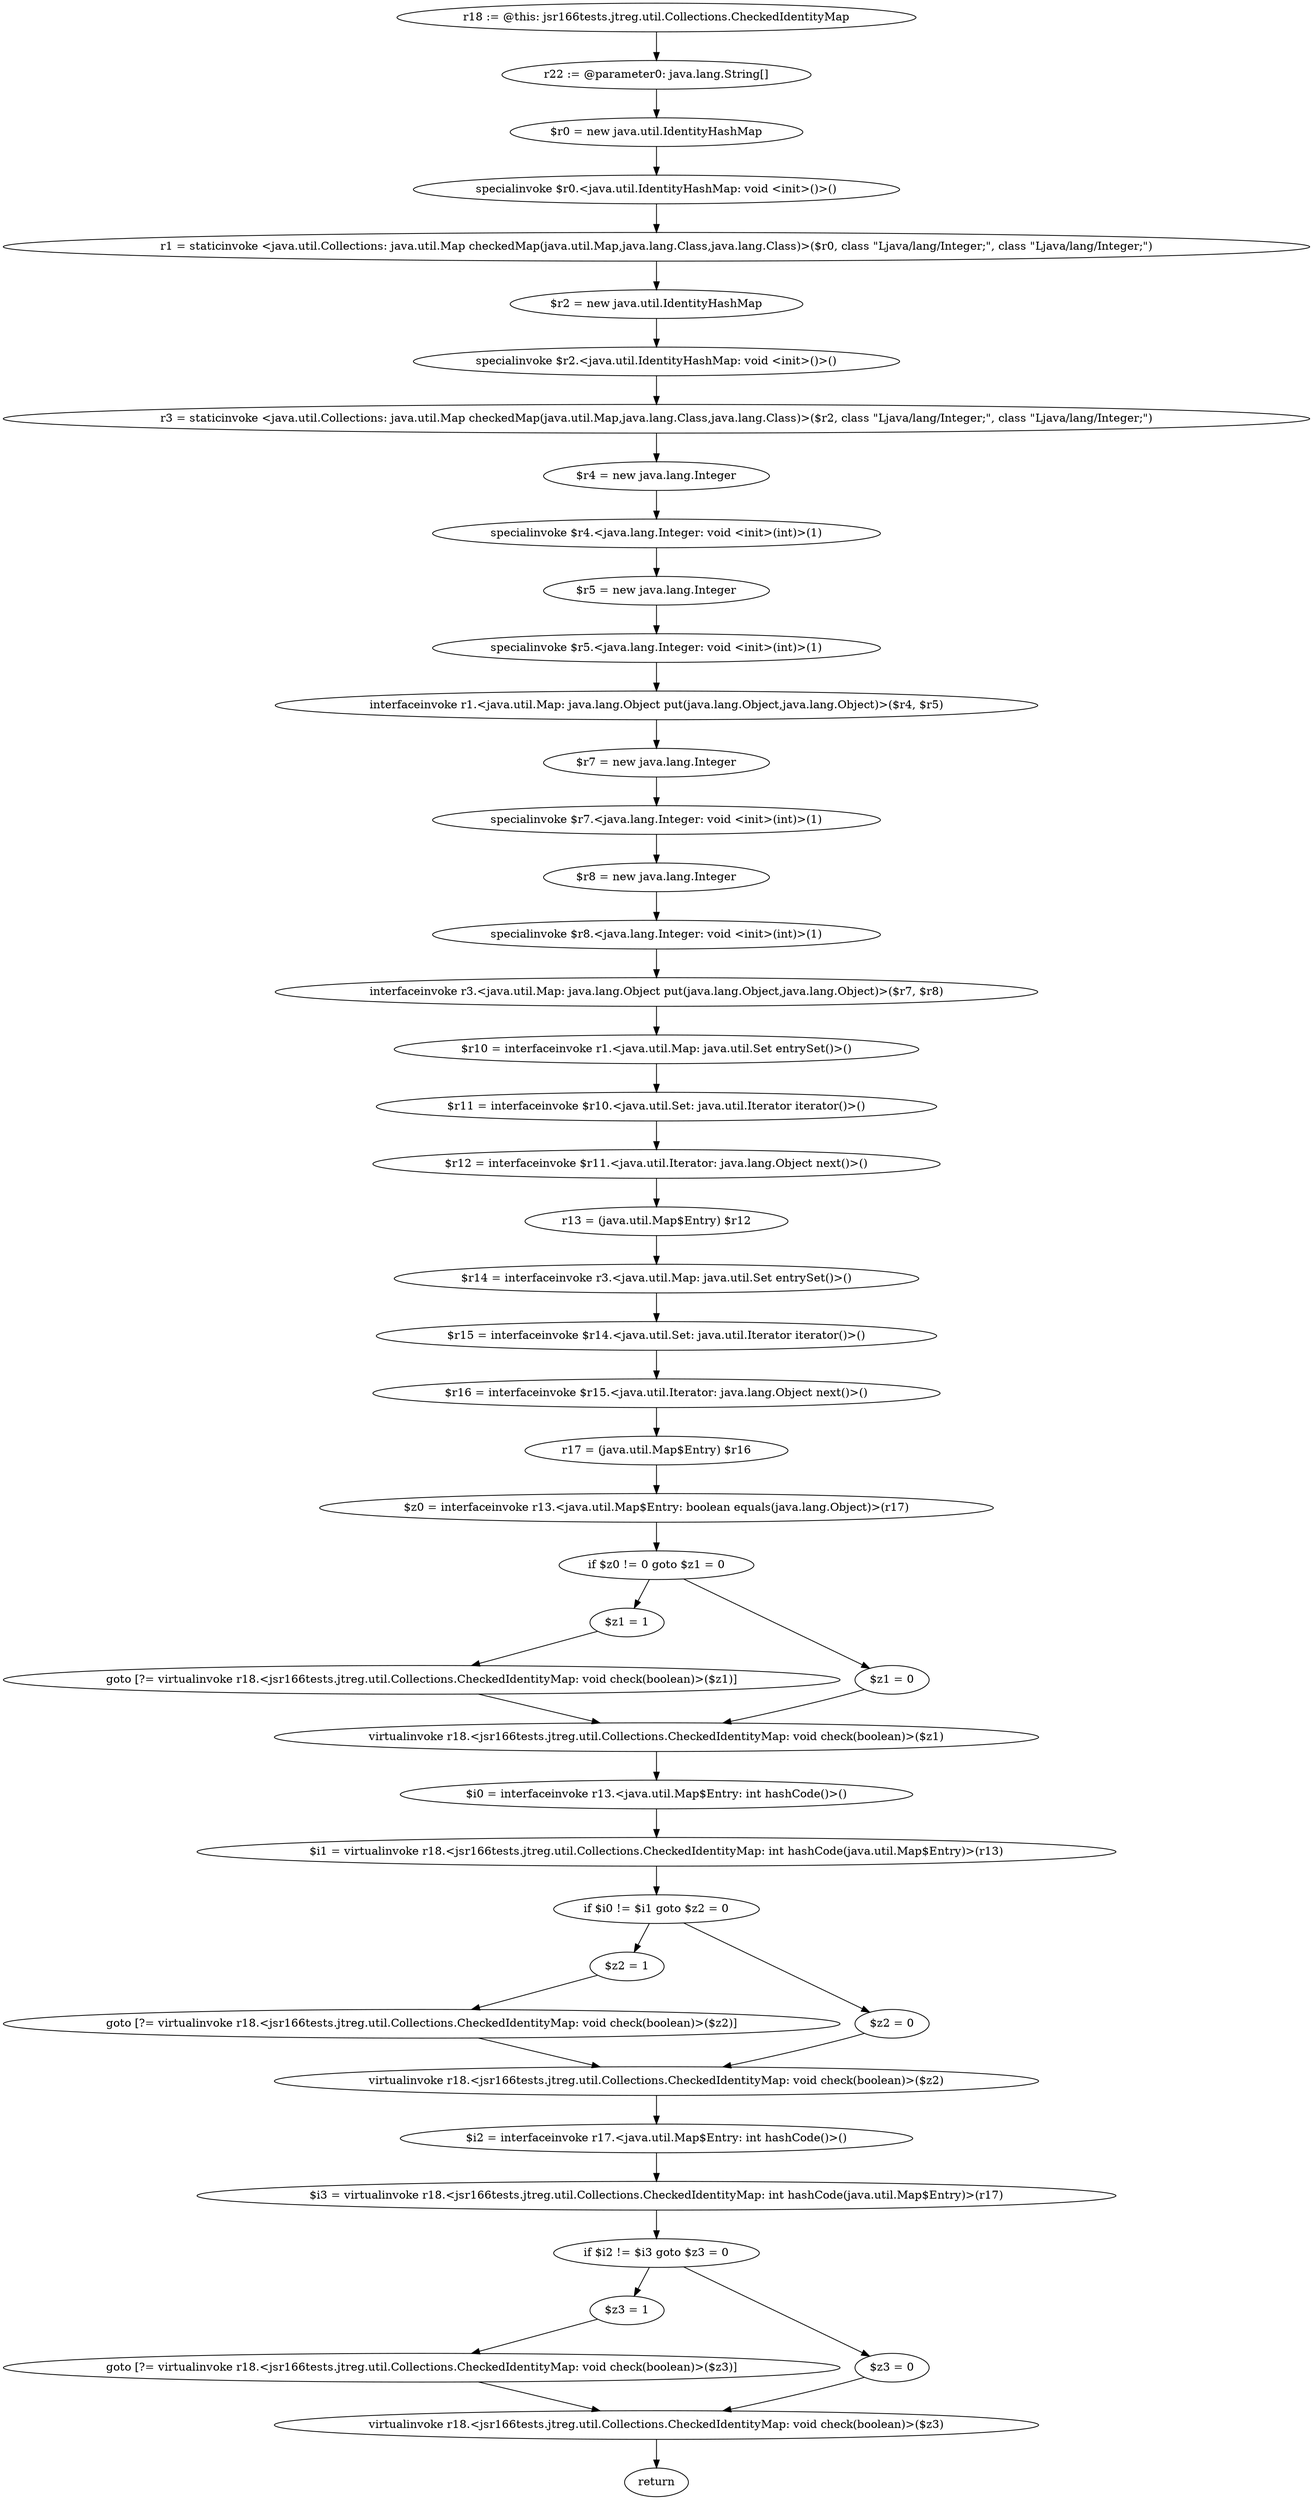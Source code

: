 digraph "unitGraph" {
    "r18 := @this: jsr166tests.jtreg.util.Collections.CheckedIdentityMap"
    "r22 := @parameter0: java.lang.String[]"
    "$r0 = new java.util.IdentityHashMap"
    "specialinvoke $r0.<java.util.IdentityHashMap: void <init>()>()"
    "r1 = staticinvoke <java.util.Collections: java.util.Map checkedMap(java.util.Map,java.lang.Class,java.lang.Class)>($r0, class \"Ljava/lang/Integer;\", class \"Ljava/lang/Integer;\")"
    "$r2 = new java.util.IdentityHashMap"
    "specialinvoke $r2.<java.util.IdentityHashMap: void <init>()>()"
    "r3 = staticinvoke <java.util.Collections: java.util.Map checkedMap(java.util.Map,java.lang.Class,java.lang.Class)>($r2, class \"Ljava/lang/Integer;\", class \"Ljava/lang/Integer;\")"
    "$r4 = new java.lang.Integer"
    "specialinvoke $r4.<java.lang.Integer: void <init>(int)>(1)"
    "$r5 = new java.lang.Integer"
    "specialinvoke $r5.<java.lang.Integer: void <init>(int)>(1)"
    "interfaceinvoke r1.<java.util.Map: java.lang.Object put(java.lang.Object,java.lang.Object)>($r4, $r5)"
    "$r7 = new java.lang.Integer"
    "specialinvoke $r7.<java.lang.Integer: void <init>(int)>(1)"
    "$r8 = new java.lang.Integer"
    "specialinvoke $r8.<java.lang.Integer: void <init>(int)>(1)"
    "interfaceinvoke r3.<java.util.Map: java.lang.Object put(java.lang.Object,java.lang.Object)>($r7, $r8)"
    "$r10 = interfaceinvoke r1.<java.util.Map: java.util.Set entrySet()>()"
    "$r11 = interfaceinvoke $r10.<java.util.Set: java.util.Iterator iterator()>()"
    "$r12 = interfaceinvoke $r11.<java.util.Iterator: java.lang.Object next()>()"
    "r13 = (java.util.Map$Entry) $r12"
    "$r14 = interfaceinvoke r3.<java.util.Map: java.util.Set entrySet()>()"
    "$r15 = interfaceinvoke $r14.<java.util.Set: java.util.Iterator iterator()>()"
    "$r16 = interfaceinvoke $r15.<java.util.Iterator: java.lang.Object next()>()"
    "r17 = (java.util.Map$Entry) $r16"
    "$z0 = interfaceinvoke r13.<java.util.Map$Entry: boolean equals(java.lang.Object)>(r17)"
    "if $z0 != 0 goto $z1 = 0"
    "$z1 = 1"
    "goto [?= virtualinvoke r18.<jsr166tests.jtreg.util.Collections.CheckedIdentityMap: void check(boolean)>($z1)]"
    "$z1 = 0"
    "virtualinvoke r18.<jsr166tests.jtreg.util.Collections.CheckedIdentityMap: void check(boolean)>($z1)"
    "$i0 = interfaceinvoke r13.<java.util.Map$Entry: int hashCode()>()"
    "$i1 = virtualinvoke r18.<jsr166tests.jtreg.util.Collections.CheckedIdentityMap: int hashCode(java.util.Map$Entry)>(r13)"
    "if $i0 != $i1 goto $z2 = 0"
    "$z2 = 1"
    "goto [?= virtualinvoke r18.<jsr166tests.jtreg.util.Collections.CheckedIdentityMap: void check(boolean)>($z2)]"
    "$z2 = 0"
    "virtualinvoke r18.<jsr166tests.jtreg.util.Collections.CheckedIdentityMap: void check(boolean)>($z2)"
    "$i2 = interfaceinvoke r17.<java.util.Map$Entry: int hashCode()>()"
    "$i3 = virtualinvoke r18.<jsr166tests.jtreg.util.Collections.CheckedIdentityMap: int hashCode(java.util.Map$Entry)>(r17)"
    "if $i2 != $i3 goto $z3 = 0"
    "$z3 = 1"
    "goto [?= virtualinvoke r18.<jsr166tests.jtreg.util.Collections.CheckedIdentityMap: void check(boolean)>($z3)]"
    "$z3 = 0"
    "virtualinvoke r18.<jsr166tests.jtreg.util.Collections.CheckedIdentityMap: void check(boolean)>($z3)"
    "return"
    "r18 := @this: jsr166tests.jtreg.util.Collections.CheckedIdentityMap"->"r22 := @parameter0: java.lang.String[]";
    "r22 := @parameter0: java.lang.String[]"->"$r0 = new java.util.IdentityHashMap";
    "$r0 = new java.util.IdentityHashMap"->"specialinvoke $r0.<java.util.IdentityHashMap: void <init>()>()";
    "specialinvoke $r0.<java.util.IdentityHashMap: void <init>()>()"->"r1 = staticinvoke <java.util.Collections: java.util.Map checkedMap(java.util.Map,java.lang.Class,java.lang.Class)>($r0, class \"Ljava/lang/Integer;\", class \"Ljava/lang/Integer;\")";
    "r1 = staticinvoke <java.util.Collections: java.util.Map checkedMap(java.util.Map,java.lang.Class,java.lang.Class)>($r0, class \"Ljava/lang/Integer;\", class \"Ljava/lang/Integer;\")"->"$r2 = new java.util.IdentityHashMap";
    "$r2 = new java.util.IdentityHashMap"->"specialinvoke $r2.<java.util.IdentityHashMap: void <init>()>()";
    "specialinvoke $r2.<java.util.IdentityHashMap: void <init>()>()"->"r3 = staticinvoke <java.util.Collections: java.util.Map checkedMap(java.util.Map,java.lang.Class,java.lang.Class)>($r2, class \"Ljava/lang/Integer;\", class \"Ljava/lang/Integer;\")";
    "r3 = staticinvoke <java.util.Collections: java.util.Map checkedMap(java.util.Map,java.lang.Class,java.lang.Class)>($r2, class \"Ljava/lang/Integer;\", class \"Ljava/lang/Integer;\")"->"$r4 = new java.lang.Integer";
    "$r4 = new java.lang.Integer"->"specialinvoke $r4.<java.lang.Integer: void <init>(int)>(1)";
    "specialinvoke $r4.<java.lang.Integer: void <init>(int)>(1)"->"$r5 = new java.lang.Integer";
    "$r5 = new java.lang.Integer"->"specialinvoke $r5.<java.lang.Integer: void <init>(int)>(1)";
    "specialinvoke $r5.<java.lang.Integer: void <init>(int)>(1)"->"interfaceinvoke r1.<java.util.Map: java.lang.Object put(java.lang.Object,java.lang.Object)>($r4, $r5)";
    "interfaceinvoke r1.<java.util.Map: java.lang.Object put(java.lang.Object,java.lang.Object)>($r4, $r5)"->"$r7 = new java.lang.Integer";
    "$r7 = new java.lang.Integer"->"specialinvoke $r7.<java.lang.Integer: void <init>(int)>(1)";
    "specialinvoke $r7.<java.lang.Integer: void <init>(int)>(1)"->"$r8 = new java.lang.Integer";
    "$r8 = new java.lang.Integer"->"specialinvoke $r8.<java.lang.Integer: void <init>(int)>(1)";
    "specialinvoke $r8.<java.lang.Integer: void <init>(int)>(1)"->"interfaceinvoke r3.<java.util.Map: java.lang.Object put(java.lang.Object,java.lang.Object)>($r7, $r8)";
    "interfaceinvoke r3.<java.util.Map: java.lang.Object put(java.lang.Object,java.lang.Object)>($r7, $r8)"->"$r10 = interfaceinvoke r1.<java.util.Map: java.util.Set entrySet()>()";
    "$r10 = interfaceinvoke r1.<java.util.Map: java.util.Set entrySet()>()"->"$r11 = interfaceinvoke $r10.<java.util.Set: java.util.Iterator iterator()>()";
    "$r11 = interfaceinvoke $r10.<java.util.Set: java.util.Iterator iterator()>()"->"$r12 = interfaceinvoke $r11.<java.util.Iterator: java.lang.Object next()>()";
    "$r12 = interfaceinvoke $r11.<java.util.Iterator: java.lang.Object next()>()"->"r13 = (java.util.Map$Entry) $r12";
    "r13 = (java.util.Map$Entry) $r12"->"$r14 = interfaceinvoke r3.<java.util.Map: java.util.Set entrySet()>()";
    "$r14 = interfaceinvoke r3.<java.util.Map: java.util.Set entrySet()>()"->"$r15 = interfaceinvoke $r14.<java.util.Set: java.util.Iterator iterator()>()";
    "$r15 = interfaceinvoke $r14.<java.util.Set: java.util.Iterator iterator()>()"->"$r16 = interfaceinvoke $r15.<java.util.Iterator: java.lang.Object next()>()";
    "$r16 = interfaceinvoke $r15.<java.util.Iterator: java.lang.Object next()>()"->"r17 = (java.util.Map$Entry) $r16";
    "r17 = (java.util.Map$Entry) $r16"->"$z0 = interfaceinvoke r13.<java.util.Map$Entry: boolean equals(java.lang.Object)>(r17)";
    "$z0 = interfaceinvoke r13.<java.util.Map$Entry: boolean equals(java.lang.Object)>(r17)"->"if $z0 != 0 goto $z1 = 0";
    "if $z0 != 0 goto $z1 = 0"->"$z1 = 1";
    "if $z0 != 0 goto $z1 = 0"->"$z1 = 0";
    "$z1 = 1"->"goto [?= virtualinvoke r18.<jsr166tests.jtreg.util.Collections.CheckedIdentityMap: void check(boolean)>($z1)]";
    "goto [?= virtualinvoke r18.<jsr166tests.jtreg.util.Collections.CheckedIdentityMap: void check(boolean)>($z1)]"->"virtualinvoke r18.<jsr166tests.jtreg.util.Collections.CheckedIdentityMap: void check(boolean)>($z1)";
    "$z1 = 0"->"virtualinvoke r18.<jsr166tests.jtreg.util.Collections.CheckedIdentityMap: void check(boolean)>($z1)";
    "virtualinvoke r18.<jsr166tests.jtreg.util.Collections.CheckedIdentityMap: void check(boolean)>($z1)"->"$i0 = interfaceinvoke r13.<java.util.Map$Entry: int hashCode()>()";
    "$i0 = interfaceinvoke r13.<java.util.Map$Entry: int hashCode()>()"->"$i1 = virtualinvoke r18.<jsr166tests.jtreg.util.Collections.CheckedIdentityMap: int hashCode(java.util.Map$Entry)>(r13)";
    "$i1 = virtualinvoke r18.<jsr166tests.jtreg.util.Collections.CheckedIdentityMap: int hashCode(java.util.Map$Entry)>(r13)"->"if $i0 != $i1 goto $z2 = 0";
    "if $i0 != $i1 goto $z2 = 0"->"$z2 = 1";
    "if $i0 != $i1 goto $z2 = 0"->"$z2 = 0";
    "$z2 = 1"->"goto [?= virtualinvoke r18.<jsr166tests.jtreg.util.Collections.CheckedIdentityMap: void check(boolean)>($z2)]";
    "goto [?= virtualinvoke r18.<jsr166tests.jtreg.util.Collections.CheckedIdentityMap: void check(boolean)>($z2)]"->"virtualinvoke r18.<jsr166tests.jtreg.util.Collections.CheckedIdentityMap: void check(boolean)>($z2)";
    "$z2 = 0"->"virtualinvoke r18.<jsr166tests.jtreg.util.Collections.CheckedIdentityMap: void check(boolean)>($z2)";
    "virtualinvoke r18.<jsr166tests.jtreg.util.Collections.CheckedIdentityMap: void check(boolean)>($z2)"->"$i2 = interfaceinvoke r17.<java.util.Map$Entry: int hashCode()>()";
    "$i2 = interfaceinvoke r17.<java.util.Map$Entry: int hashCode()>()"->"$i3 = virtualinvoke r18.<jsr166tests.jtreg.util.Collections.CheckedIdentityMap: int hashCode(java.util.Map$Entry)>(r17)";
    "$i3 = virtualinvoke r18.<jsr166tests.jtreg.util.Collections.CheckedIdentityMap: int hashCode(java.util.Map$Entry)>(r17)"->"if $i2 != $i3 goto $z3 = 0";
    "if $i2 != $i3 goto $z3 = 0"->"$z3 = 1";
    "if $i2 != $i3 goto $z3 = 0"->"$z3 = 0";
    "$z3 = 1"->"goto [?= virtualinvoke r18.<jsr166tests.jtreg.util.Collections.CheckedIdentityMap: void check(boolean)>($z3)]";
    "goto [?= virtualinvoke r18.<jsr166tests.jtreg.util.Collections.CheckedIdentityMap: void check(boolean)>($z3)]"->"virtualinvoke r18.<jsr166tests.jtreg.util.Collections.CheckedIdentityMap: void check(boolean)>($z3)";
    "$z3 = 0"->"virtualinvoke r18.<jsr166tests.jtreg.util.Collections.CheckedIdentityMap: void check(boolean)>($z3)";
    "virtualinvoke r18.<jsr166tests.jtreg.util.Collections.CheckedIdentityMap: void check(boolean)>($z3)"->"return";
}
